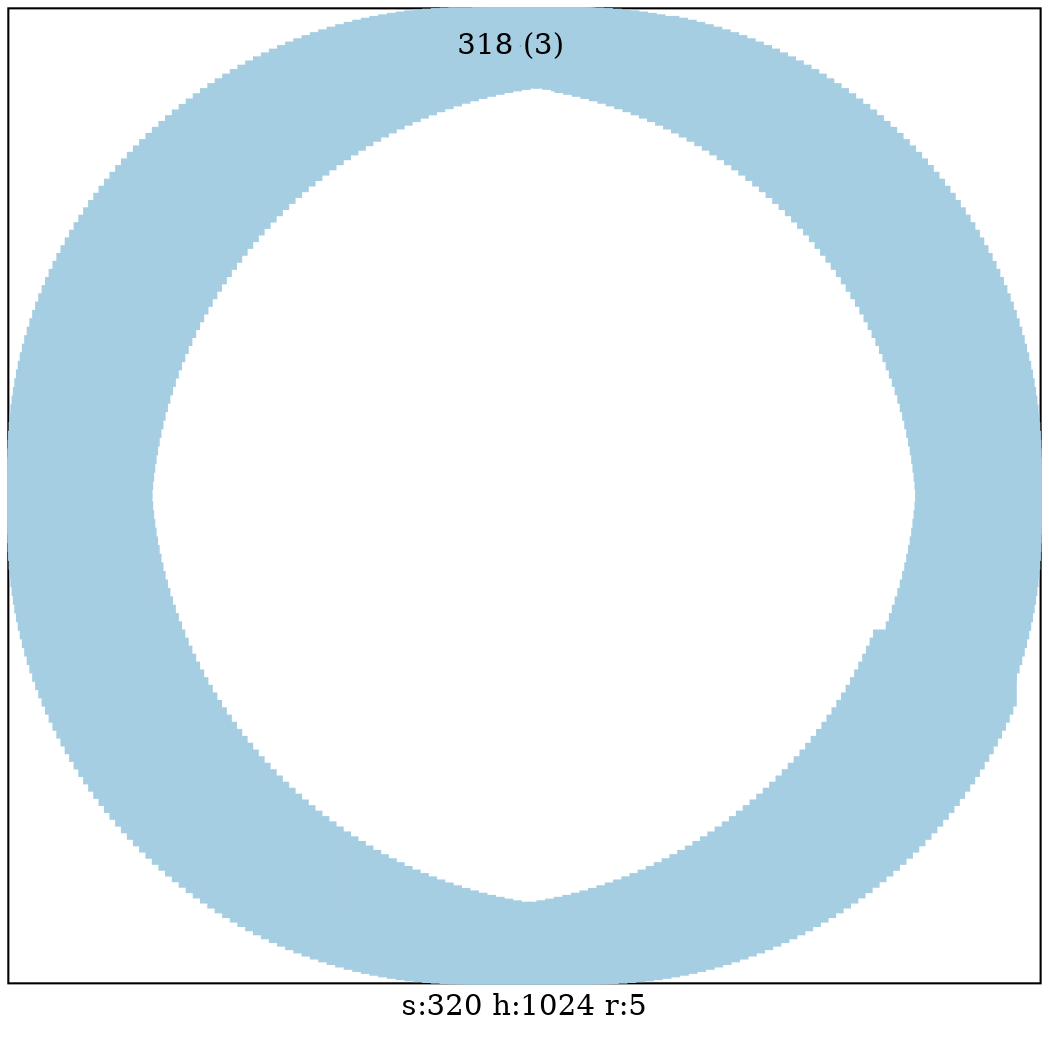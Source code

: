 graph test2 {
	graph [
		charset="utf-8",
		layout=neato,
		label="s:320 h:1024 r:5"	];
	node [
		shape=box;
		style="solid, filled"
		colorscheme = paired12	];

	subgraph cluster_sub0 {
	node[ color=1 ]
	node[
		color=1
		fontsize=14
	]
	0[
		pos="5.00000, 8.00000!", 
		label="0 (4)"
	]
	1[
		pos="5.05890, 7.99942!", 
		label="1 (4)"
	]
	2[
		pos="5.11778, 7.99769!", 
		label="2 (4)"
	]
	3[
		pos="5.17661, 7.99480!", 
		label="3 (4)"
	]
	4[
		pos="5.23538, 7.99075!", 
		label="4 (4)"
	]
	5[
		pos="5.29405, 7.98555!", 
		label="5 (4)"
	]
	6[
		pos="5.35261, 7.97921!", 
		label="6 (4)"
	]
	7[
		pos="5.41104, 7.97171!", 
		label="7 (4)"
	]
	8[
		pos="5.46930, 7.96307!", 
		label="8 (4)"
	]
	9[
		pos="5.52739, 7.95328!", 
		label="9 (4)"
	]
	10[
		pos="5.58527, 7.94236!", 
		label="10 (4)"
	]
	11[
		pos="5.64293, 7.93030!", 
		label="11 (4)"
	]
	12[
		pos="5.70034, 7.91711!", 
		label="12 (4)"
	]
	13[
		pos="5.75747, 7.90280!", 
		label="13 (4)"
	]
	14[
		pos="5.81432, 7.88737!", 
		label="14 (4)"
	]
	15[
		pos="5.87085, 7.87082!", 
		label="15 (4)"
	]
	16[
		pos="5.92705, 7.85317!", 
		label="16 (4)"
	]
	17[
		pos="5.98289, 7.83442!", 
		label="17 (4)"
	]
	18[
		pos="6.03835, 7.81457!", 
		label="18 (4)"
	]
	19[
		pos="6.09341, 7.79364!", 
		label="19 (4)"
	]
	20[
		pos="6.14805, 7.77164!", 
		label="20 (4)"
	]
	21[
		pos="6.20225, 7.74856!", 
		label="21 (4)"
	]
	22[
		pos="6.25598, 7.72443!", 
		label="22 (4)"
	]
	23[
		pos="6.30923, 7.69924!", 
		label="23 (4)"
	]
	24[
		pos="6.36197, 7.67302!", 
		label="24 (4)"
	]
	25[
		pos="6.41419, 7.64576!", 
		label="25 (4)"
	]
	26[
		pos="6.46586, 7.61749!", 
		label="26 (4)"
	]
	27[
		pos="6.51697, 7.58820!", 
		label="27 (4)"
	]
	28[
		pos="6.56750, 7.55792!", 
		label="28 (4)"
	]
	29[
		pos="6.61741, 7.52665!", 
		label="29 (4)"
	]
	30[
		pos="6.66671, 7.49441!", 
		label="30 (4)"
	]
	31[
		pos="6.71536, 7.46120!", 
		label="31 (4)"
	]
	32[
		pos="6.76336, 7.42705!", 
		label="32 (4)"
	]
	33[
		pos="6.81067, 7.39196!", 
		label="33 (4)"
	]
	34[
		pos="6.85728, 7.35595!", 
		label="34 (4)"
	]
	35[
		pos="6.90318, 7.31903!", 
		label="35 (4)"
	]
	36[
		pos="6.94834, 7.28122!", 
		label="36 (4)"
	]
	37[
		pos="6.99276, 7.24252!", 
		label="37 (4)"
	]
	38[
		pos="7.03640, 7.20297!", 
		label="38 (4)"
	]
	39[
		pos="7.07926, 7.16256!", 
		label="39 (4)"
	]
	40[
		pos="7.12132, 7.12132!", 
		label="40 (4)"
	]
	41[
		pos="7.16256, 7.07926!", 
		label="41 (4)"
	]
	42[
		pos="7.20297, 7.03640!", 
		label="42 (4)"
	]
	43[
		pos="7.24252, 6.99276!", 
		label="43 (4)"
	]
	44[
		pos="7.28122, 6.94834!", 
		label="44 (4)"
	]
	45[
		pos="7.31903, 6.90318!", 
		label="45 (4)"
	]
	46[
		pos="7.35595, 6.85728!", 
		label="46 (4)"
	]
	47[
		pos="7.39196, 6.81067!", 
		label="47 (4)"
	]
	48[
		pos="7.42705, 6.76336!", 
		label="48 (4)"
	]
	49[
		pos="7.46120, 6.71536!", 
		label="49 (4)"
	]
	50[
		pos="7.49441, 6.66671!", 
		label="50 (4)"
	]
	51[
		pos="7.52665, 6.61741!", 
		label="51 (4)"
	]
	52[
		pos="7.55792, 6.56750!", 
		label="52 (4)"
	]
	53[
		pos="7.58820, 6.51697!", 
		label="53 (4)"
	]
	54[
		pos="7.61749, 6.46586!", 
		label="54 (4)"
	]
	55[
		pos="7.64576, 6.41419!", 
		label="55 (4)"
	]
	56[
		pos="7.67302, 6.36197!", 
		label="56 (4)"
	]
	57[
		pos="7.69924, 6.30923!", 
		label="57 (4)"
	]
	58[
		pos="7.72443, 6.25598!", 
		label="58 (4)"
	]
	59[
		pos="7.74856, 6.20225!", 
		label="59 (4)"
	]
	60[
		pos="7.77164, 6.14805!", 
		label="60 (4)"
	]
	61[
		pos="7.79364, 6.09341!", 
		label="61 (4)"
	]
	62[
		pos="7.81457, 6.03835!", 
		label="62 (4)"
	]
	63[
		pos="7.83442, 5.98289!", 
		label="63 (4)"
	]
	64[
		pos="7.85317, 5.92705!", 
		label="64 (3)"
	]
	65[
		pos="7.87082, 5.87085!", 
		label="65 (3)"
	]
	66[
		pos="7.88737, 5.81432!", 
		label="66 (3)"
	]
	67[
		pos="7.90280, 5.75747!", 
		label="67 (3)"
	]
	68[
		pos="7.91711, 5.70034!", 
		label="68 (3)"
	]
	69[
		pos="7.93030, 5.64293!", 
		label="69 (3)"
	]
	70[
		pos="7.94236, 5.58527!", 
		label="70 (3)"
	]
	71[
		pos="7.95328, 5.52739!", 
		label="71 (3)"
	]
	72[
		pos="7.96307, 5.46930!", 
		label="72 (3)"
	]
	73[
		pos="7.97171, 5.41104!", 
		label="73 (3)"
	]
	74[
		pos="7.97921, 5.35261!", 
		label="74 (3)"
	]
	75[
		pos="7.98555, 5.29405!", 
		label="75 (3)"
	]
	76[
		pos="7.99075, 5.23538!", 
		label="76 (3)"
	]
	77[
		pos="7.99480, 5.17661!", 
		label="77 (3)"
	]
	78[
		pos="7.99769, 5.11778!", 
		label="78 (3)"
	]
	79[
		pos="7.99942, 5.05890!", 
		label="79 (3)"
	]
	80[
		pos="8.00000, 5.00000!", 
		label="80 (3)"
	]
	81[
		pos="7.99942, 4.94110!", 
		label="81 (3)"
	]
	82[
		pos="7.99769, 4.88222!", 
		label="82 (3)"
	]
	83[
		pos="7.99480, 4.82339!", 
		label="83 (3)"
	]
	84[
		pos="7.99075, 4.76462!", 
		label="84 (3)"
	]
	85[
		pos="7.98555, 4.70595!", 
		label="85 (3)"
	]
	86[
		pos="7.97921, 4.64739!", 
		label="86 (3)"
	]
	87[
		pos="7.97171, 4.58896!", 
		label="87 (3)"
	]
	88[
		pos="7.96307, 4.53070!", 
		label="88 (3)"
	]
	89[
		pos="7.95328, 4.47261!", 
		label="89 (3)"
	]
	90[
		pos="7.94236, 4.41473!", 
		label="90 (3)"
	]
	91[
		pos="7.93030, 4.35707!", 
		label="91 (3)"
	]
	92[
		pos="7.91711, 4.29966!", 
		label="92 (3)"
	]
	93[
		pos="7.90280, 4.24253!", 
		label="93 (3)"
	]
	94[
		pos="7.88737, 4.18568!", 
		label="94 (3)"
	]
	95[
		pos="7.87082, 4.12915!", 
		label="95 (3)"
	]
	96[
		pos="7.85317, 4.07295!", 
		label="96 (3)"
	]
	97[
		pos="7.83442, 4.01711!", 
		label="97 (3)"
	]
	98[
		pos="7.81457, 3.96165!", 
		label="98 (3)"
	]
	99[
		pos="7.79364, 3.90659!", 
		label="99 (3)"
	]
	100[
		pos="7.77164, 3.85195!", 
		label="100 (3)"
	]
	101[
		pos="7.74856, 3.79775!", 
		label="101 (3)"
	]
	102[
		pos="7.72443, 3.74402!", 
		label="102 (3)"
	]
	103[
		pos="7.69924, 3.69077!", 
		label="103 (3)"
	]
	104[
		pos="7.67302, 3.63803!", 
		label="104 (3)"
	]
	105[
		pos="7.64576, 3.58581!", 
		label="105 (3)"
	]
	106[
		pos="7.61749, 3.53414!", 
		label="106 (3)"
	]
	107[
		pos="7.58820, 3.48303!", 
		label="107 (3)"
	]
	108[
		pos="7.55792, 3.43250!", 
		label="108 (3)"
	]
	109[
		pos="7.52665, 3.38259!", 
		label="109 (3)"
	]
	110[
		pos="7.49441, 3.33329!", 
		label="110 (3)"
	]
	111[
		pos="7.46120, 3.28464!", 
		label="111 (3)"
	]
	112[
		pos="7.42705, 3.23664!", 
		label="112 (3)"
	]
	113[
		pos="7.39196, 3.18933!", 
		label="113 (3)"
	]
	114[
		pos="7.35595, 3.14272!", 
		label="114 (3)"
	]
	115[
		pos="7.31903, 3.09682!", 
		label="115 (3)"
	]
	116[
		pos="7.28122, 3.05166!", 
		label="116 (3)"
	]
	117[
		pos="7.24252, 3.00724!", 
		label="117 (3)"
	]
	118[
		pos="7.20297, 2.96360!", 
		label="118 (3)"
	]
	119[
		pos="7.16256, 2.92074!", 
		label="119 (3)"
	]
	120[
		pos="7.12132, 2.87868!", 
		label="120 (3)"
	]
	121[
		pos="7.07926, 2.83744!", 
		label="121 (3)"
	]
	122[
		pos="7.03640, 2.79703!", 
		label="122 (3)"
	]
	123[
		pos="6.99276, 2.75748!", 
		label="123 (3)"
	]
	124[
		pos="6.94834, 2.71878!", 
		label="124 (3)"
	]
	125[
		pos="6.90318, 2.68097!", 
		label="125 (3)"
	]
	126[
		pos="6.85728, 2.64405!", 
		label="126 (3)"
	]
	127[
		pos="6.81067, 2.60804!", 
		label="127 (3)"
	]
	128[
		pos="6.76336, 2.57295!", 
		label="128 (3)"
	]
	129[
		pos="6.71536, 2.53880!", 
		label="129 (3)"
	]
	130[
		pos="6.66671, 2.50559!", 
		label="130 (3)"
	]
	131[
		pos="6.61741, 2.47335!", 
		label="131 (3)"
	]
	132[
		pos="6.56750, 2.44208!", 
		label="132 (3)"
	]
	133[
		pos="6.51697, 2.41180!", 
		label="133 (3)"
	]
	134[
		pos="6.46586, 2.38251!", 
		label="134 (3)"
	]
	135[
		pos="6.41419, 2.35424!", 
		label="135 (3)"
	]
	136[
		pos="6.36197, 2.32698!", 
		label="136 (3)"
	]
	137[
		pos="6.30923, 2.30076!", 
		label="137 (3)"
	]
	138[
		pos="6.25598, 2.27557!", 
		label="138 (3)"
	]
	139[
		pos="6.20225, 2.25144!", 
		label="139 (3)"
	]
	140[
		pos="6.14805, 2.22836!", 
		label="140 (3)"
	]
	141[
		pos="6.09341, 2.20636!", 
		label="141 (3)"
	]
	142[
		pos="6.03835, 2.18543!", 
		label="142 (3)"
	]
	143[
		pos="5.98289, 2.16558!", 
		label="143 (3)"
	]
	144[
		pos="5.92705, 2.14683!", 
		label="144 (3)"
	]
	145[
		pos="5.87085, 2.12918!", 
		label="145 (3)"
	]
	146[
		pos="5.81432, 2.11263!", 
		label="146 (3)"
	]
	147[
		pos="5.75747, 2.09720!", 
		label="147 (3)"
	]
	148[
		pos="5.70034, 2.08289!", 
		label="148 (3)"
	]
	149[
		pos="5.64293, 2.06970!", 
		label="149 (3)"
	]
	150[
		pos="5.58527, 2.05764!", 
		label="150 (3)"
	]
	151[
		pos="5.52739, 2.04672!", 
		label="151 (3)"
	]
	152[
		pos="5.46930, 2.03693!", 
		label="152 (3)"
	]
	153[
		pos="5.41104, 2.02829!", 
		label="153 (3)"
	]
	154[
		pos="5.35261, 2.02079!", 
		label="154 (3)"
	]
	155[
		pos="5.29405, 2.01445!", 
		label="155 (3)"
	]
	156[
		pos="5.23538, 2.00925!", 
		label="156 (3)"
	]
	157[
		pos="5.17661, 2.00520!", 
		label="157 (3)"
	]
	158[
		pos="5.11778, 2.00231!", 
		label="158 (3)"
	]
	159[
		pos="5.05890, 2.00058!", 
		label="159 (3)"
	]
	160[
		pos="5.00000, 2.00000!", 
		label="160 (3)"
	]
	161[
		pos="4.94110, 2.00058!", 
		label="161 (3)"
	]
	162[
		pos="4.88222, 2.00231!", 
		label="162 (3)"
	]
	163[
		pos="4.82339, 2.00520!", 
		label="163 (3)"
	]
	164[
		pos="4.76462, 2.00925!", 
		label="164 (3)"
	]
	165[
		pos="4.70595, 2.01445!", 
		label="165 (3)"
	]
	166[
		pos="4.64739, 2.02079!", 
		label="166 (3)"
	]
	167[
		pos="4.58896, 2.02829!", 
		label="167 (3)"
	]
	168[
		pos="4.53070, 2.03693!", 
		label="168 (3)"
	]
	169[
		pos="4.47261, 2.04672!", 
		label="169 (3)"
	]
	170[
		pos="4.41473, 2.05764!", 
		label="170 (3)"
	]
	171[
		pos="4.35707, 2.06970!", 
		label="171 (3)"
	]
	172[
		pos="4.29966, 2.08289!", 
		label="172 (3)"
	]
	173[
		pos="4.24253, 2.09720!", 
		label="173 (3)"
	]
	174[
		pos="4.18568, 2.11263!", 
		label="174 (3)"
	]
	175[
		pos="4.12915, 2.12918!", 
		label="175 (3)"
	]
	176[
		pos="4.07295, 2.14683!", 
		label="176 (3)"
	]
	177[
		pos="4.01711, 2.16558!", 
		label="177 (3)"
	]
	178[
		pos="3.96165, 2.18543!", 
		label="178 (3)"
	]
	179[
		pos="3.90659, 2.20636!", 
		label="179 (3)"
	]
	180[
		pos="3.85195, 2.22836!", 
		label="180 (3)"
	]
	181[
		pos="3.79775, 2.25144!", 
		label="181 (3)"
	]
	182[
		pos="3.74402, 2.27557!", 
		label="182 (3)"
	]
	183[
		pos="3.69077, 2.30076!", 
		label="183 (3)"
	]
	184[
		pos="3.63803, 2.32698!", 
		label="184 (3)"
	]
	185[
		pos="3.58581, 2.35424!", 
		label="185 (3)"
	]
	186[
		pos="3.53414, 2.38251!", 
		label="186 (3)"
	]
	187[
		pos="3.48303, 2.41180!", 
		label="187 (3)"
	]
	188[
		pos="3.43250, 2.44208!", 
		label="188 (3)"
	]
	189[
		pos="3.38259, 2.47335!", 
		label="189 (3)"
	]
	190[
		pos="3.33329, 2.50559!", 
		label="190 (3)"
	]
	191[
		pos="3.28464, 2.53880!", 
		label="191 (3)"
	]
	192[
		pos="3.23664, 2.57295!", 
		label="192 (3)"
	]
	193[
		pos="3.18933, 2.60804!", 
		label="193 (3)"
	]
	194[
		pos="3.14272, 2.64405!", 
		label="194 (3)"
	]
	195[
		pos="3.09682, 2.68097!", 
		label="195 (3)"
	]
	196[
		pos="3.05166, 2.71878!", 
		label="196 (3)"
	]
	197[
		pos="3.00724, 2.75748!", 
		label="197 (3)"
	]
	198[
		pos="2.96360, 2.79703!", 
		label="198 (3)"
	]
	199[
		pos="2.92074, 2.83744!", 
		label="199 (3)"
	]
	200[
		pos="2.87868, 2.87868!", 
		label="200 (3)"
	]
	201[
		pos="2.83744, 2.92074!", 
		label="201 (3)"
	]
	202[
		pos="2.79703, 2.96360!", 
		label="202 (3)"
	]
	203[
		pos="2.75748, 3.00724!", 
		label="203 (3)"
	]
	204[
		pos="2.71878, 3.05166!", 
		label="204 (3)"
	]
	205[
		pos="2.68097, 3.09682!", 
		label="205 (3)"
	]
	206[
		pos="2.64405, 3.14272!", 
		label="206 (3)"
	]
	207[
		pos="2.60804, 3.18933!", 
		label="207 (3)"
	]
	208[
		pos="2.57295, 3.23664!", 
		label="208 (3)"
	]
	209[
		pos="2.53880, 3.28464!", 
		label="209 (3)"
	]
	210[
		pos="2.50559, 3.33329!", 
		label="210 (3)"
	]
	211[
		pos="2.47335, 3.38259!", 
		label="211 (3)"
	]
	212[
		pos="2.44208, 3.43250!", 
		label="212 (3)"
	]
	213[
		pos="2.41180, 3.48303!", 
		label="213 (3)"
	]
	214[
		pos="2.38251, 3.53414!", 
		label="214 (3)"
	]
	215[
		pos="2.35424, 3.58581!", 
		label="215 (3)"
	]
	216[
		pos="2.32698, 3.63803!", 
		label="216 (3)"
	]
	217[
		pos="2.30076, 3.69077!", 
		label="217 (3)"
	]
	218[
		pos="2.27557, 3.74402!", 
		label="218 (3)"
	]
	219[
		pos="2.25144, 3.79775!", 
		label="219 (3)"
	]
	220[
		pos="2.22836, 3.85195!", 
		label="220 (3)"
	]
	221[
		pos="2.20636, 3.90659!", 
		label="221 (3)"
	]
	222[
		pos="2.18543, 3.96165!", 
		label="222 (3)"
	]
	223[
		pos="2.16558, 4.01711!", 
		label="223 (3)"
	]
	224[
		pos="2.14683, 4.07295!", 
		label="224 (3)"
	]
	225[
		pos="2.12918, 4.12915!", 
		label="225 (3)"
	]
	226[
		pos="2.11263, 4.18568!", 
		label="226 (3)"
	]
	227[
		pos="2.09720, 4.24253!", 
		label="227 (3)"
	]
	228[
		pos="2.08289, 4.29966!", 
		label="228 (3)"
	]
	229[
		pos="2.06970, 4.35707!", 
		label="229 (3)"
	]
	230[
		pos="2.05764, 4.41473!", 
		label="230 (3)"
	]
	231[
		pos="2.04672, 4.47261!", 
		label="231 (3)"
	]
	232[
		pos="2.03693, 4.53070!", 
		label="232 (3)"
	]
	233[
		pos="2.02829, 4.58896!", 
		label="233 (3)"
	]
	234[
		pos="2.02079, 4.64739!", 
		label="234 (3)"
	]
	235[
		pos="2.01445, 4.70595!", 
		label="235 (3)"
	]
	236[
		pos="2.00925, 4.76462!", 
		label="236 (3)"
	]
	237[
		pos="2.00520, 4.82339!", 
		label="237 (3)"
	]
	238[
		pos="2.00231, 4.88222!", 
		label="238 (3)"
	]
	239[
		pos="2.00058, 4.94110!", 
		label="239 (3)"
	]
	240[
		pos="2.00000, 5.00000!", 
		label="240 (3)"
	]
	241[
		pos="2.00058, 5.05890!", 
		label="241 (3)"
	]
	242[
		pos="2.00231, 5.11778!", 
		label="242 (3)"
	]
	243[
		pos="2.00520, 5.17661!", 
		label="243 (3)"
	]
	244[
		pos="2.00925, 5.23538!", 
		label="244 (3)"
	]
	245[
		pos="2.01445, 5.29405!", 
		label="245 (3)"
	]
	246[
		pos="2.02079, 5.35261!", 
		label="246 (3)"
	]
	247[
		pos="2.02829, 5.41104!", 
		label="247 (3)"
	]
	248[
		pos="2.03693, 5.46930!", 
		label="248 (3)"
	]
	249[
		pos="2.04672, 5.52739!", 
		label="249 (3)"
	]
	250[
		pos="2.05764, 5.58527!", 
		label="250 (3)"
	]
	251[
		pos="2.06970, 5.64293!", 
		label="251 (3)"
	]
	252[
		pos="2.08289, 5.70034!", 
		label="252 (3)"
	]
	253[
		pos="2.09720, 5.75747!", 
		label="253 (3)"
	]
	254[
		pos="2.11263, 5.81432!", 
		label="254 (3)"
	]
	255[
		pos="2.12918, 5.87085!", 
		label="255 (3)"
	]
	256[
		pos="2.14683, 5.92705!", 
		label="256 (3)"
	]
	257[
		pos="2.16558, 5.98289!", 
		label="257 (3)"
	]
	258[
		pos="2.18543, 6.03835!", 
		label="258 (3)"
	]
	259[
		pos="2.20636, 6.09341!", 
		label="259 (3)"
	]
	260[
		pos="2.22836, 6.14805!", 
		label="260 (3)"
	]
	261[
		pos="2.25144, 6.20225!", 
		label="261 (3)"
	]
	262[
		pos="2.27557, 6.25598!", 
		label="262 (3)"
	]
	263[
		pos="2.30076, 6.30923!", 
		label="263 (3)"
	]
	264[
		pos="2.32698, 6.36197!", 
		label="264 (3)"
	]
	265[
		pos="2.35424, 6.41419!", 
		label="265 (3)"
	]
	266[
		pos="2.38251, 6.46586!", 
		label="266 (3)"
	]
	267[
		pos="2.41180, 6.51697!", 
		label="267 (3)"
	]
	268[
		pos="2.44208, 6.56750!", 
		label="268 (3)"
	]
	269[
		pos="2.47335, 6.61741!", 
		label="269 (3)"
	]
	270[
		pos="2.50559, 6.66671!", 
		label="270 (3)"
	]
	271[
		pos="2.53880, 6.71536!", 
		label="271 (3)"
	]
	272[
		pos="2.57295, 6.76336!", 
		label="272 (3)"
	]
	273[
		pos="2.60804, 6.81067!", 
		label="273 (3)"
	]
	274[
		pos="2.64405, 6.85728!", 
		label="274 (3)"
	]
	275[
		pos="2.68097, 6.90318!", 
		label="275 (3)"
	]
	276[
		pos="2.71878, 6.94834!", 
		label="276 (3)"
	]
	277[
		pos="2.75748, 6.99276!", 
		label="277 (3)"
	]
	278[
		pos="2.79703, 7.03640!", 
		label="278 (3)"
	]
	279[
		pos="2.83744, 7.07926!", 
		label="279 (3)"
	]
	280[
		pos="2.87868, 7.12132!", 
		label="280 (3)"
	]
	281[
		pos="2.92074, 7.16256!", 
		label="281 (3)"
	]
	282[
		pos="2.96360, 7.20297!", 
		label="282 (3)"
	]
	283[
		pos="3.00724, 7.24252!", 
		label="283 (3)"
	]
	284[
		pos="3.05166, 7.28122!", 
		label="284 (3)"
	]
	285[
		pos="3.09682, 7.31903!", 
		label="285 (3)"
	]
	286[
		pos="3.14272, 7.35595!", 
		label="286 (3)"
	]
	287[
		pos="3.18933, 7.39196!", 
		label="287 (3)"
	]
	288[
		pos="3.23664, 7.42705!", 
		label="288 (3)"
	]
	289[
		pos="3.28464, 7.46120!", 
		label="289 (3)"
	]
	290[
		pos="3.33329, 7.49441!", 
		label="290 (3)"
	]
	291[
		pos="3.38259, 7.52665!", 
		label="291 (3)"
	]
	292[
		pos="3.43250, 7.55792!", 
		label="292 (3)"
	]
	293[
		pos="3.48303, 7.58820!", 
		label="293 (3)"
	]
	294[
		pos="3.53414, 7.61749!", 
		label="294 (3)"
	]
	295[
		pos="3.58581, 7.64576!", 
		label="295 (3)"
	]
	296[
		pos="3.63803, 7.67302!", 
		label="296 (3)"
	]
	297[
		pos="3.69077, 7.69924!", 
		label="297 (3)"
	]
	298[
		pos="3.74402, 7.72443!", 
		label="298 (3)"
	]
	299[
		pos="3.79775, 7.74856!", 
		label="299 (3)"
	]
	300[
		pos="3.85195, 7.77164!", 
		label="300 (3)"
	]
	301[
		pos="3.90659, 7.79364!", 
		label="301 (3)"
	]
	302[
		pos="3.96165, 7.81457!", 
		label="302 (3)"
	]
	303[
		pos="4.01711, 7.83442!", 
		label="303 (3)"
	]
	304[
		pos="4.07295, 7.85317!", 
		label="304 (3)"
	]
	305[
		pos="4.12915, 7.87082!", 
		label="305 (3)"
	]
	306[
		pos="4.18568, 7.88737!", 
		label="306 (3)"
	]
	307[
		pos="4.24253, 7.90280!", 
		label="307 (3)"
	]
	308[
		pos="4.29966, 7.91711!", 
		label="308 (3)"
	]
	309[
		pos="4.35707, 7.93030!", 
		label="309 (3)"
	]
	310[
		pos="4.41473, 7.94236!", 
		label="310 (3)"
	]
	311[
		pos="4.47261, 7.95328!", 
		label="311 (3)"
	]
	312[
		pos="4.53070, 7.96307!", 
		label="312 (3)"
	]
	313[
		pos="4.58896, 7.97171!", 
		label="313 (3)"
	]
	314[
		pos="4.64739, 7.97921!", 
		label="314 (3)"
	]
	315[
		pos="4.70595, 7.98555!", 
		label="315 (3)"
	]
	316[
		pos="4.76462, 7.99075!", 
		label="316 (3)"
	]
	317[
		pos="4.82339, 7.99480!", 
		label="317 (3)"
	]
	318[
		pos="4.88222, 7.99769!", 
		label="318 (3)"
	]
	319[
		pos="4.94110, 7.99942!", 
		label="319 (3)"
	]
	}

	0--319
	1--2
	3--4
	5--6
	7--8
	9--10
	11--12
	13--14
	15--16
	17--18
	19--20
	21--22
	23--24
	25--26
	27--28
	29--30
	31--32
	33--34
	35--36
	37--38
	39--40
	41--42
	43--44
	45--46
	47--48
	49--50
	51--52
	53--54
	55--56
	57--58
	59--60
	61--62
	63--64
	64--65
	65--66
	66--67
	67--68
	68--69
	69--70
	70--71
	71--72
	72--73
	73--74
	74--75
	75--76
	76--77
	77--78
	78--79
	79--80
	80--81
	81--82
	82--83
	83--84
	84--85
	85--86
	86--87
	87--88
	88--89
	89--90
	90--91
	91--92
	92--93
	93--94
	94--95
	95--96
	96--97
	97--98
	98--99
	99--100
	100--101
	101--102
	102--103
	103--104
	104--105
	105--106
	106--107
	107--108
	108--109
	109--110
	110--111
	111--112
	112--113
	113--114
	114--115
	115--116
	116--117
	117--118
	118--119
	119--120
	120--121
	121--122
	122--123
	123--124
	124--125
	125--126
	126--127
	127--128
	128--129
	129--130
	130--131
	131--132
	132--133
	133--134
	134--135
	135--136
	136--137
	137--138
	138--139
	139--140
	140--141
	141--142
	142--143
	143--144
	144--145
	145--146
	146--147
	147--148
	148--149
	149--150
	150--151
	151--152
	152--153
	153--154
	154--155
	155--156
	156--157
	157--158
	158--159
	159--160
	160--161
	161--162
	162--163
	163--164
	164--165
	165--166
	166--167
	167--168
	168--169
	169--170
	170--171
	171--172
	172--173
	173--174
	174--175
	175--176
	176--177
	177--178
	178--179
	179--180
	180--181
	181--182
	182--183
	183--184
	184--185
	185--186
	186--187
	187--188
	188--189
	189--190
	190--191
	191--192
	192--193
	193--194
	194--195
	195--196
	196--197
	197--198
	198--199
	199--200
	200--201
	201--202
	202--203
	203--204
	204--205
	205--206
	206--207
	207--208
	208--209
	209--210
	210--211
	211--212
	212--213
	213--214
	214--215
	215--216
	216--217
	217--218
	218--219
	219--220
	220--221
	221--222
	222--223
	223--224
	224--225
	225--226
	226--227
	227--228
	228--229
	229--230
	230--231
	231--232
	232--233
	233--234
	234--235
	235--236
	236--237
	237--238
	238--239
	239--240
	240--241
	241--242
	242--243
	243--244
	244--245
	245--246
	246--247
	247--248
	248--249
	249--250
	250--251
	251--252
	252--253
	253--254
	254--255
	255--256
	256--257
	257--258
	258--259
	259--260
	260--261
	261--262
	262--263
	263--264
	264--265
	265--266
	266--267
	267--268
	268--269
	269--270
	270--271
	271--272
	272--273
	273--274
	274--275
	275--276
	276--277
	277--278
	278--279
	279--280
	280--281
	281--282
	282--283
	283--284
	284--285
	285--286
	286--287
	287--288
	288--289
	289--290
	290--291
	291--292
	292--293
	293--294
	294--295
	295--296
	296--297
	297--298
	298--299
	299--300
	300--301
	301--302
	302--303
	303--304
	304--305
	305--306
	306--307
	307--308
	308--309
	309--310
	310--311
	311--312
	312--313
	313--314
	314--315
	315--316
	316--317
	317--318
	318--319
}
